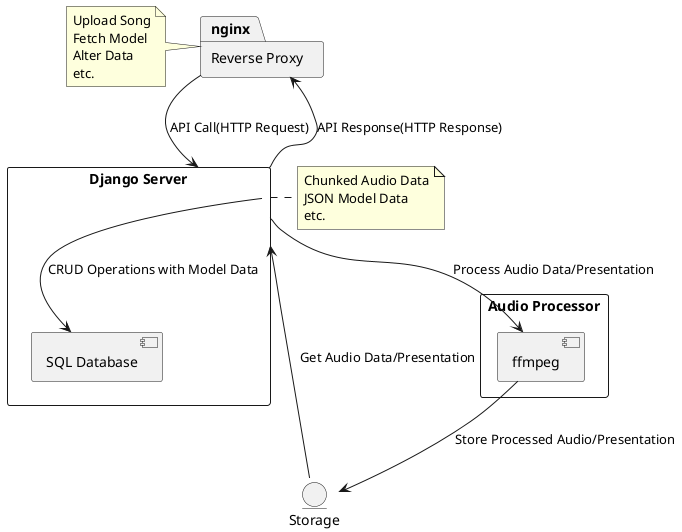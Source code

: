 @startuml DjangoServer

skinparam packageStyle rectangle

package "Reverse Proxy" as nginx

package "Django Server" as django {
    [SQL Database] as db
'    [Task Queue] as rabbit
'    [Workers] as celery
}

package "Audio Processor" as audioproc{
     [ffmpeg]
}
entity "Storage" as store

nginx --> django: API Call(HTTP Request)
note right of django
Chunked Audio Data
JSON Model Data
etc.
end note

django -up-> nginx: API Response(HTTP Response)
note left of nginx
Upload Song
Fetch Model
Alter Data
etc.
end note

django --> db: CRUD Operations with Model Data
django -down-> ffmpeg: Process Audio Data/Presentation
ffmpeg -down-> store: Store Processed Audio/Presentation
django <-down- store: Get Audio Data/Presentation

@enduml